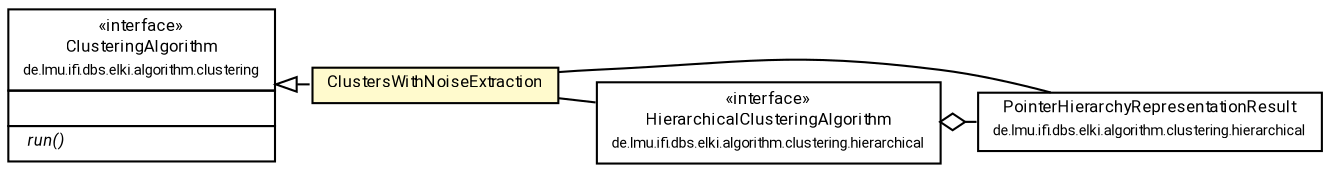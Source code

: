 #!/usr/local/bin/dot
#
# Class diagram 
# Generated by UMLGraph version R5_7_2-60-g0e99a6 (http://www.spinellis.gr/umlgraph/)
#

digraph G {
	graph [fontnames="svg"]
	edge [fontname="Roboto",fontsize=7,labelfontname="Roboto",labelfontsize=7,color="black"];
	node [fontname="Roboto",fontcolor="black",fontsize=8,shape=plaintext,margin=0,width=0,height=0];
	nodesep=0.15;
	ranksep=0.25;
	rankdir=LR;
	// de.lmu.ifi.dbs.elki.algorithm.clustering.hierarchical.PointerHierarchyRepresentationResult
	c2701670 [label=<<table title="de.lmu.ifi.dbs.elki.algorithm.clustering.hierarchical.PointerHierarchyRepresentationResult" border="0" cellborder="1" cellspacing="0" cellpadding="2" href="../PointerHierarchyRepresentationResult.html" target="_parent">
		<tr><td><table border="0" cellspacing="0" cellpadding="1">
		<tr><td align="center" balign="center"> <font face="Roboto">PointerHierarchyRepresentationResult</font> </td></tr>
		<tr><td align="center" balign="center"> <font face="Roboto" point-size="7.0">de.lmu.ifi.dbs.elki.algorithm.clustering.hierarchical</font> </td></tr>
		</table></td></tr>
		</table>>, URL="../PointerHierarchyRepresentationResult.html"];
	// de.lmu.ifi.dbs.elki.algorithm.clustering.hierarchical.extraction.ClustersWithNoiseExtraction
	c2701751 [label=<<table title="de.lmu.ifi.dbs.elki.algorithm.clustering.hierarchical.extraction.ClustersWithNoiseExtraction" border="0" cellborder="1" cellspacing="0" cellpadding="2" bgcolor="lemonChiffon" href="ClustersWithNoiseExtraction.html" target="_parent">
		<tr><td><table border="0" cellspacing="0" cellpadding="1">
		<tr><td align="center" balign="center"> <font face="Roboto">ClustersWithNoiseExtraction</font> </td></tr>
		</table></td></tr>
		</table>>, URL="ClustersWithNoiseExtraction.html"];
	// de.lmu.ifi.dbs.elki.algorithm.clustering.hierarchical.HierarchicalClusteringAlgorithm
	c2701758 [label=<<table title="de.lmu.ifi.dbs.elki.algorithm.clustering.hierarchical.HierarchicalClusteringAlgorithm" border="0" cellborder="1" cellspacing="0" cellpadding="2" href="../HierarchicalClusteringAlgorithm.html" target="_parent">
		<tr><td><table border="0" cellspacing="0" cellpadding="1">
		<tr><td align="center" balign="center"> &#171;interface&#187; </td></tr>
		<tr><td align="center" balign="center"> <font face="Roboto">HierarchicalClusteringAlgorithm</font> </td></tr>
		<tr><td align="center" balign="center"> <font face="Roboto" point-size="7.0">de.lmu.ifi.dbs.elki.algorithm.clustering.hierarchical</font> </td></tr>
		</table></td></tr>
		</table>>, URL="../HierarchicalClusteringAlgorithm.html"];
	// de.lmu.ifi.dbs.elki.algorithm.clustering.ClusteringAlgorithm<C extends de.lmu.ifi.dbs.elki.data.Clustering<? extends de.lmu.ifi.dbs.elki.data.model.Model>>
	c2701940 [label=<<table title="de.lmu.ifi.dbs.elki.algorithm.clustering.ClusteringAlgorithm" border="0" cellborder="1" cellspacing="0" cellpadding="2" href="../../ClusteringAlgorithm.html" target="_parent">
		<tr><td><table border="0" cellspacing="0" cellpadding="1">
		<tr><td align="center" balign="center"> &#171;interface&#187; </td></tr>
		<tr><td align="center" balign="center"> <font face="Roboto">ClusteringAlgorithm</font> </td></tr>
		<tr><td align="center" balign="center"> <font face="Roboto" point-size="7.0">de.lmu.ifi.dbs.elki.algorithm.clustering</font> </td></tr>
		</table></td></tr>
		<tr><td><table border="0" cellspacing="0" cellpadding="1">
		<tr><td align="left" balign="left">  </td></tr>
		</table></td></tr>
		<tr><td><table border="0" cellspacing="0" cellpadding="1">
		<tr><td align="left" balign="left"> <i> run()</i> </td></tr>
		</table></td></tr>
		</table>>, URL="../../ClusteringAlgorithm.html"];
	// de.lmu.ifi.dbs.elki.algorithm.clustering.hierarchical.extraction.ClustersWithNoiseExtraction implements de.lmu.ifi.dbs.elki.algorithm.clustering.ClusteringAlgorithm<C extends de.lmu.ifi.dbs.elki.data.Clustering<? extends de.lmu.ifi.dbs.elki.data.model.Model>>
	c2701940 -> c2701751 [arrowtail=empty,style=dashed,dir=back,weight=9];
	// de.lmu.ifi.dbs.elki.algorithm.clustering.hierarchical.extraction.ClustersWithNoiseExtraction assoc de.lmu.ifi.dbs.elki.algorithm.clustering.hierarchical.HierarchicalClusteringAlgorithm
	c2701751 -> c2701758 [arrowhead=none,weight=2];
	// de.lmu.ifi.dbs.elki.algorithm.clustering.hierarchical.extraction.ClustersWithNoiseExtraction assoc de.lmu.ifi.dbs.elki.algorithm.clustering.hierarchical.PointerHierarchyRepresentationResult
	c2701751 -> c2701670 [arrowhead=none,weight=2];
	// de.lmu.ifi.dbs.elki.algorithm.clustering.hierarchical.HierarchicalClusteringAlgorithm has de.lmu.ifi.dbs.elki.algorithm.clustering.hierarchical.PointerHierarchyRepresentationResult
	c2701758 -> c2701670 [arrowhead=none,arrowtail=ediamond,dir=back,weight=4];
}

